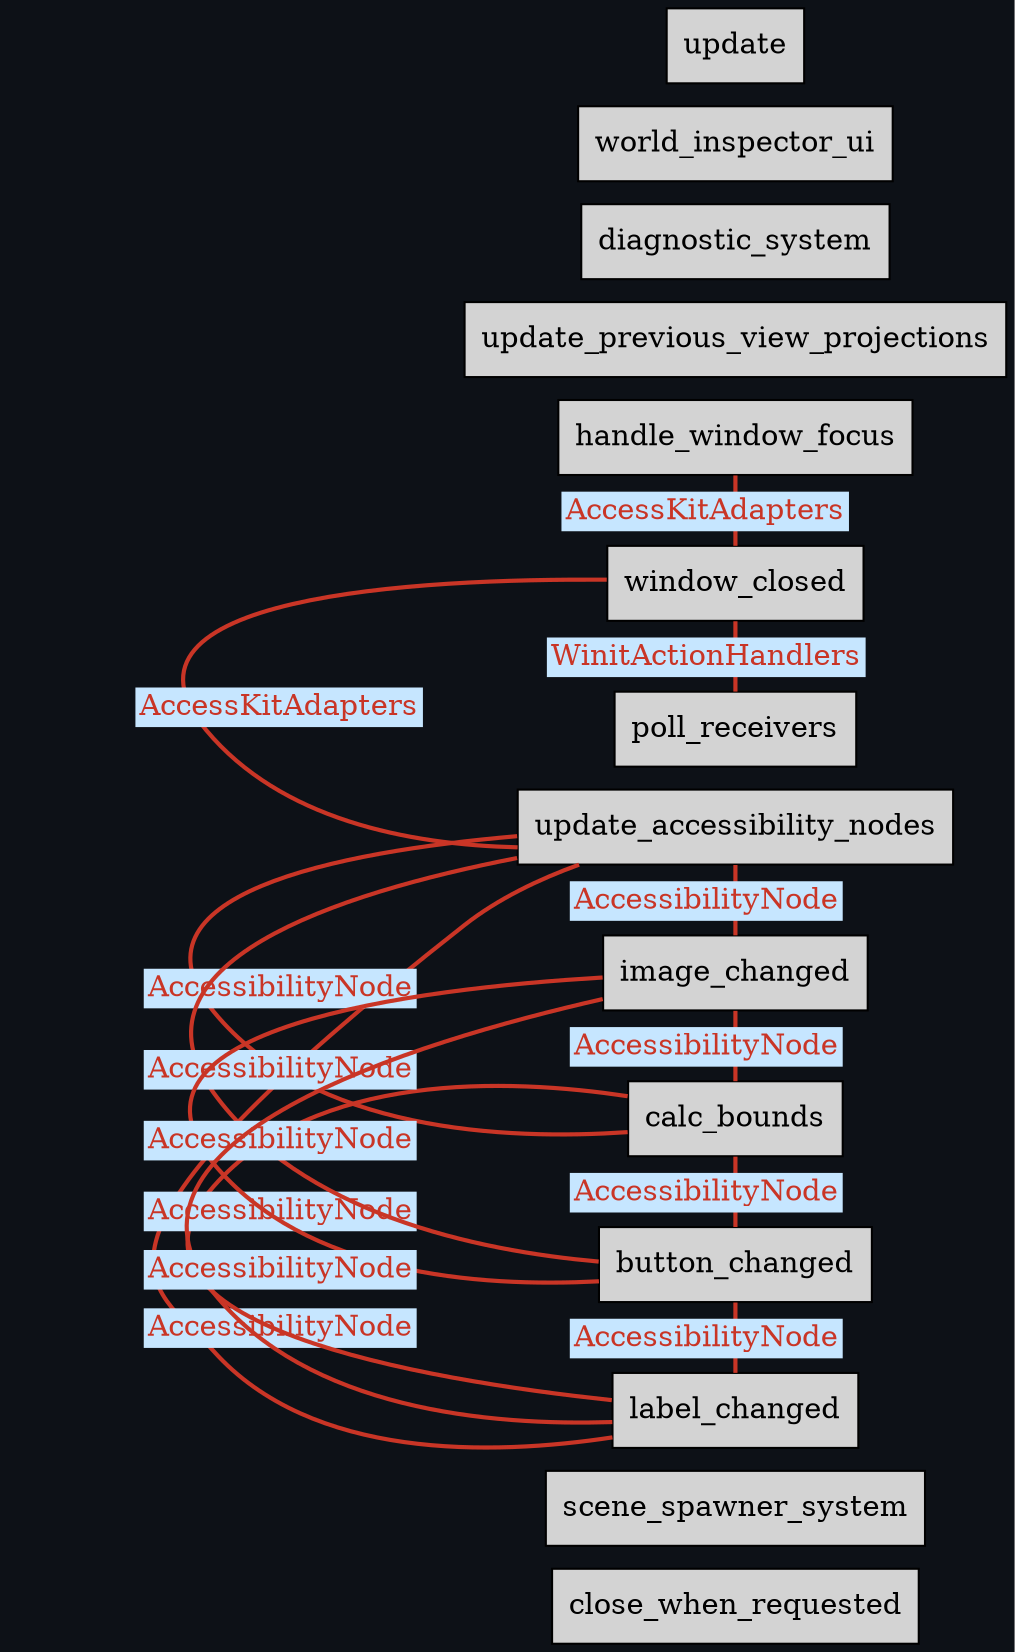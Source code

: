 digraph "" {
	"compound"="true";
	"splines"="spline";
	"rankdir"="LR";
	"bgcolor"="#0d1117";
	"fontname"="Helvetica";
	"nodesep"="0.15";
	edge ["penwidth"="2"];
	node ["shape"="box", "style"="filled"];
	"node_System(0)" ["label"="close_when_requested", "tooltip"="bevy_window::system::close_when_requested"]
	"node_System(1)" ["label"="scene_spawner_system", "tooltip"="bevy_scene::scene_spawner::scene_spawner_system"]
	"node_System(2)" ["label"="handle_window_focus", "tooltip"="bevy_winit::accessibility::handle_window_focus"]
	"node_System(3)" ["label"="window_closed", "tooltip"="bevy_winit::accessibility::window_closed"]
	"node_System(4)" ["label"="poll_receivers", "tooltip"="bevy_winit::accessibility::poll_receivers"]
	"node_System(5)" ["label"="update_accessibility_nodes", "tooltip"="bevy_winit::accessibility::update_accessibility_nodes"]
	"node_System(6)" ["label"="calc_bounds", "tooltip"="bevy_ui::accessibility::calc_bounds"]
	"node_System(7)" ["label"="button_changed", "tooltip"="bevy_ui::accessibility::button_changed"]
	"node_System(8)" ["label"="image_changed", "tooltip"="bevy_ui::accessibility::image_changed"]
	"node_System(9)" ["label"="label_changed", "tooltip"="bevy_ui::accessibility::label_changed"]
	"node_System(10)" ["label"="update_previous_view_projections", "tooltip"="bevy_pbr::prepass::update_previous_view_projections"]
	"node_System(11)" ["label"="diagnostic_system", "tooltip"="bevy_diagnostic::frame_time_diagnostics_plugin::FrameTimeDiagnosticsPlugin::diagnostic_system"]
	"node_System(12)" ["label"="world_inspector_ui", "tooltip"="bevy_inspector_egui::quick::world_inspector_ui"]
	"node_System(13)" ["label"="update", "tooltip"="hello_bevy::update"]
	"node_System(3)" -> "node_System(2)" ["dir"="none", "constraint"="false", "color"="#c93526", "fontcolor"="#c93526", "label"=<<table border="0" cellborder="0"><tr><td bgcolor="#c6e6ff">AccessKitAdapters</td></tr></table>>, "labeltooltip"="window_closed — handle_window_focus"]
	"node_System(4)" -> "node_System(3)" ["dir"="none", "constraint"="false", "color"="#c93526", "fontcolor"="#c93526", "label"=<<table border="0" cellborder="0"><tr><td bgcolor="#c6e6ff">WinitActionHandlers</td></tr></table>>, "labeltooltip"="poll_receivers — window_closed"]
	"node_System(5)" -> "node_System(3)" ["dir"="none", "constraint"="false", "color"="#c93526", "fontcolor"="#c93526", "label"=<<table border="0" cellborder="0"><tr><td bgcolor="#c6e6ff">AccessKitAdapters</td></tr></table>>, "labeltooltip"="update_accessibility_nodes — window_closed"]
	"node_System(5)" -> "node_System(8)" ["dir"="none", "constraint"="false", "color"="#c93526", "fontcolor"="#c93526", "label"=<<table border="0" cellborder="0"><tr><td bgcolor="#c6e6ff">AccessibilityNode</td></tr></table>>, "labeltooltip"="update_accessibility_nodes — image_changed"]
	"node_System(5)" -> "node_System(9)" ["dir"="none", "constraint"="false", "color"="#c93526", "fontcolor"="#c93526", "label"=<<table border="0" cellborder="0"><tr><td bgcolor="#c6e6ff">AccessibilityNode</td></tr></table>>, "labeltooltip"="update_accessibility_nodes — label_changed"]
	"node_System(6)" -> "node_System(5)" ["dir"="none", "constraint"="false", "color"="#c93526", "fontcolor"="#c93526", "label"=<<table border="0" cellborder="0"><tr><td bgcolor="#c6e6ff">AccessibilityNode</td></tr></table>>, "labeltooltip"="calc_bounds — update_accessibility_nodes"]
	"node_System(6)" -> "node_System(7)" ["dir"="none", "constraint"="false", "color"="#c93526", "fontcolor"="#c93526", "label"=<<table border="0" cellborder="0"><tr><td bgcolor="#c6e6ff">AccessibilityNode</td></tr></table>>, "labeltooltip"="calc_bounds — button_changed"]
	"node_System(6)" -> "node_System(8)" ["dir"="none", "constraint"="false", "color"="#c93526", "fontcolor"="#c93526", "label"=<<table border="0" cellborder="0"><tr><td bgcolor="#c6e6ff">AccessibilityNode</td></tr></table>>, "labeltooltip"="calc_bounds — image_changed"]
	"node_System(6)" -> "node_System(9)" ["dir"="none", "constraint"="false", "color"="#c93526", "fontcolor"="#c93526", "label"=<<table border="0" cellborder="0"><tr><td bgcolor="#c6e6ff">AccessibilityNode</td></tr></table>>, "labeltooltip"="calc_bounds — label_changed"]
	"node_System(7)" -> "node_System(5)" ["dir"="none", "constraint"="false", "color"="#c93526", "fontcolor"="#c93526", "label"=<<table border="0" cellborder="0"><tr><td bgcolor="#c6e6ff">AccessibilityNode</td></tr></table>>, "labeltooltip"="button_changed — update_accessibility_nodes"]
	"node_System(7)" -> "node_System(8)" ["dir"="none", "constraint"="false", "color"="#c93526", "fontcolor"="#c93526", "label"=<<table border="0" cellborder="0"><tr><td bgcolor="#c6e6ff">AccessibilityNode</td></tr></table>>, "labeltooltip"="button_changed — image_changed"]
	"node_System(7)" -> "node_System(9)" ["dir"="none", "constraint"="false", "color"="#c93526", "fontcolor"="#c93526", "label"=<<table border="0" cellborder="0"><tr><td bgcolor="#c6e6ff">AccessibilityNode</td></tr></table>>, "labeltooltip"="button_changed — label_changed"]
	"node_System(9)" -> "node_System(8)" ["dir"="none", "constraint"="false", "color"="#c93526", "fontcolor"="#c93526", "label"=<<table border="0" cellborder="0"><tr><td bgcolor="#c6e6ff">AccessibilityNode</td></tr></table>>, "labeltooltip"="label_changed — image_changed"]
}
